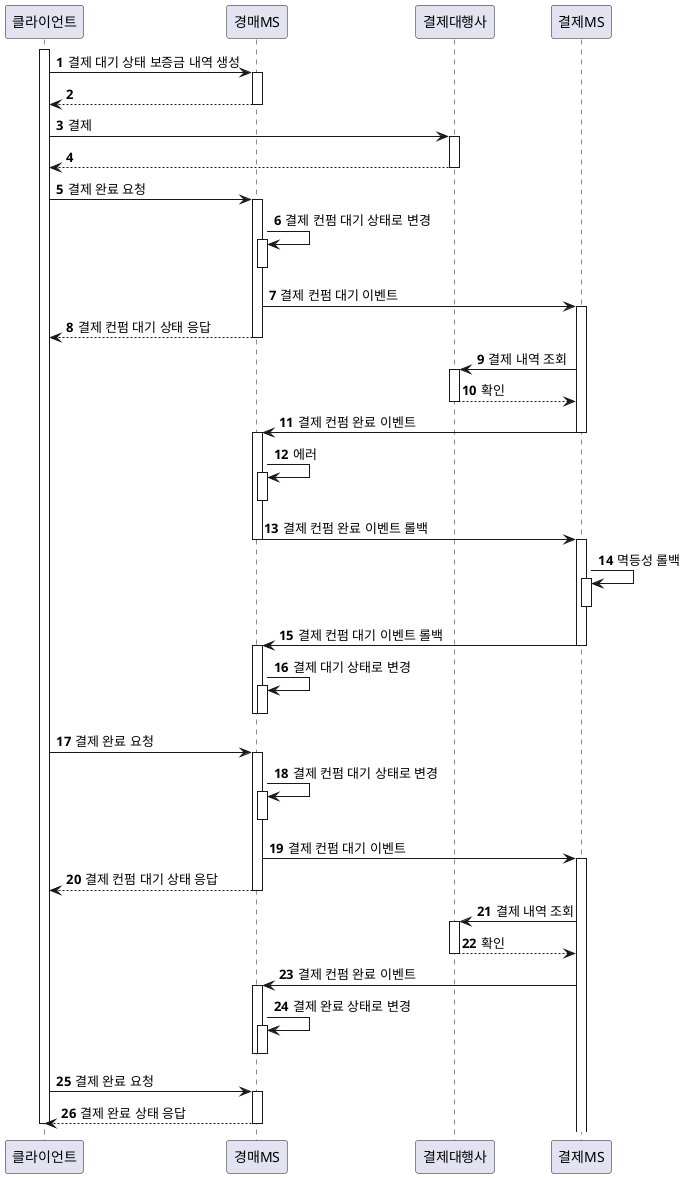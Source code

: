 @startuml
autonumber
participant 클라이언트

activate 클라이언트
클라이언트 -> 경매MS: 결제 대기 상태 보증금 내역 생성
    activate 경매MS
    경매MS --> 클라이언트
    deactivate 경매MS
클라이언트 -> 결제대행사: 결제
    activate 결제대행사
    결제대행사 --> 클라이언트
    deactivate 결제대행사

클라이언트 -> 경매MS: 결제 완료 요청
    activate 경매MS
    경매MS -> 경매MS: 결제 컨펌 대기 상태로 변경
        activate 경매MS
        deactivate 경매MS
    경매MS -> 결제MS: 결제 컨펌 대기 이벤트
        activate 결제MS
    경매MS --> 클라이언트: 결제 컨펌 대기 상태 응답
    deactivate 경매MS
    결제MS -> 결제대행사: 결제 내역 조회
        activate 결제대행사
        결제대행사 --> 결제MS: 확인
        deactivate 결제대행사
    결제MS -> 경매MS: 결제 컨펌 완료 이벤트
    deactivate 결제MS
        activate 경매MS
        경매MS -> 경매MS: 에러
            activate 경매MS
            deactivate 경매MS
        경매MS -> 결제MS: 결제 컨펌 완료 이벤트 롤백
        deactivate 경매MS
            activate 결제MS
            결제MS -> 결제MS: 멱등성 롤백
            activate 결제MS
            deactivate 결제MS
            결제MS -> 경매MS: 결제 컨펌 대기 이벤트 롤백
            deactivate 결제MS
        activate 경매MS
        경매MS -> 경매MS: 결제 대기 상태로 변경
            activate 경매MS
            deactivate 경매MS
        deactivate 경매MS
클라이언트 -> 경매MS: 결제 완료 요청
    activate 경매MS
    경매MS -> 경매MS: 결제 컨펌 대기 상태로 변경
        activate 경매MS
        deactivate 경매MS
    경매MS -> 결제MS: 결제 컨펌 대기 이벤트
        activate 결제MS
    경매MS --> 클라이언트: 결제 컨펌 대기 상태 응답
    deactivate 경매MS
    결제MS -> 결제대행사: 결제 내역 조회
        activate 결제대행사
        결제대행사 --> 결제MS: 확인
        deactivate 결제대행사
    결제MS -> 경매MS: 결제 컨펌 완료 이벤트
        activate 경매MS
        경매MS -> 경매MS: 결제 완료 상태로 변경
            activate 경매MS
            deactivate 경매MS
        deactivate 경매MS
클라이언트 -> 경매MS: 결제 완료 요청
    activate 경매MS
    경매MS --> 클라이언트: 결제 완료 상태 응답
    deactivate 경매MS
deactivate 클라이언트
@enduml